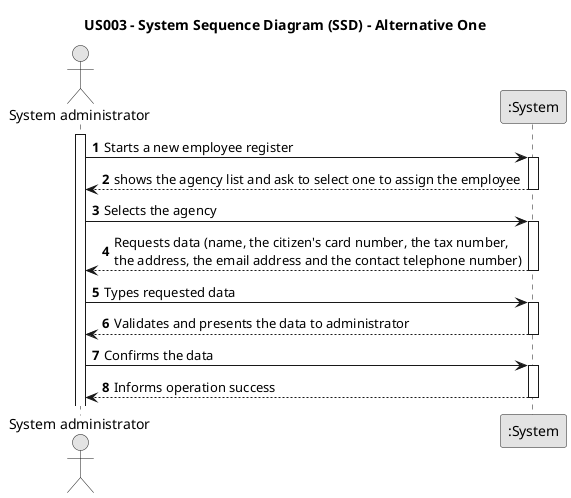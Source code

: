 @startuml
skinparam monochrome true
skinparam packageStyle rectangle
skinparam shadowing false

title US003 - System Sequence Diagram (SSD) - Alternative One

autonumber

actor " System administrator" as admin

participant ":System" as System

activate admin

    admin -> System : Starts a new employee register
        activate System

        System --> admin :  shows the agency list and ask to select one to assign the employee
            deactivate System

        admin -> System : Selects the agency
            activate System

            System --> admin : Requests data (name, the citizen's card number, the tax number, \nthe address, the email address and the contact telephone number)
        deactivate System

        admin -> System : Types requested data
        activate System


        System --> admin: Validates and presents the data to administrator
        deactivate System

        admin -> System : Confirms the data
            activate System

        System --> admin: Informs operation success
            deactivate System
@enduml